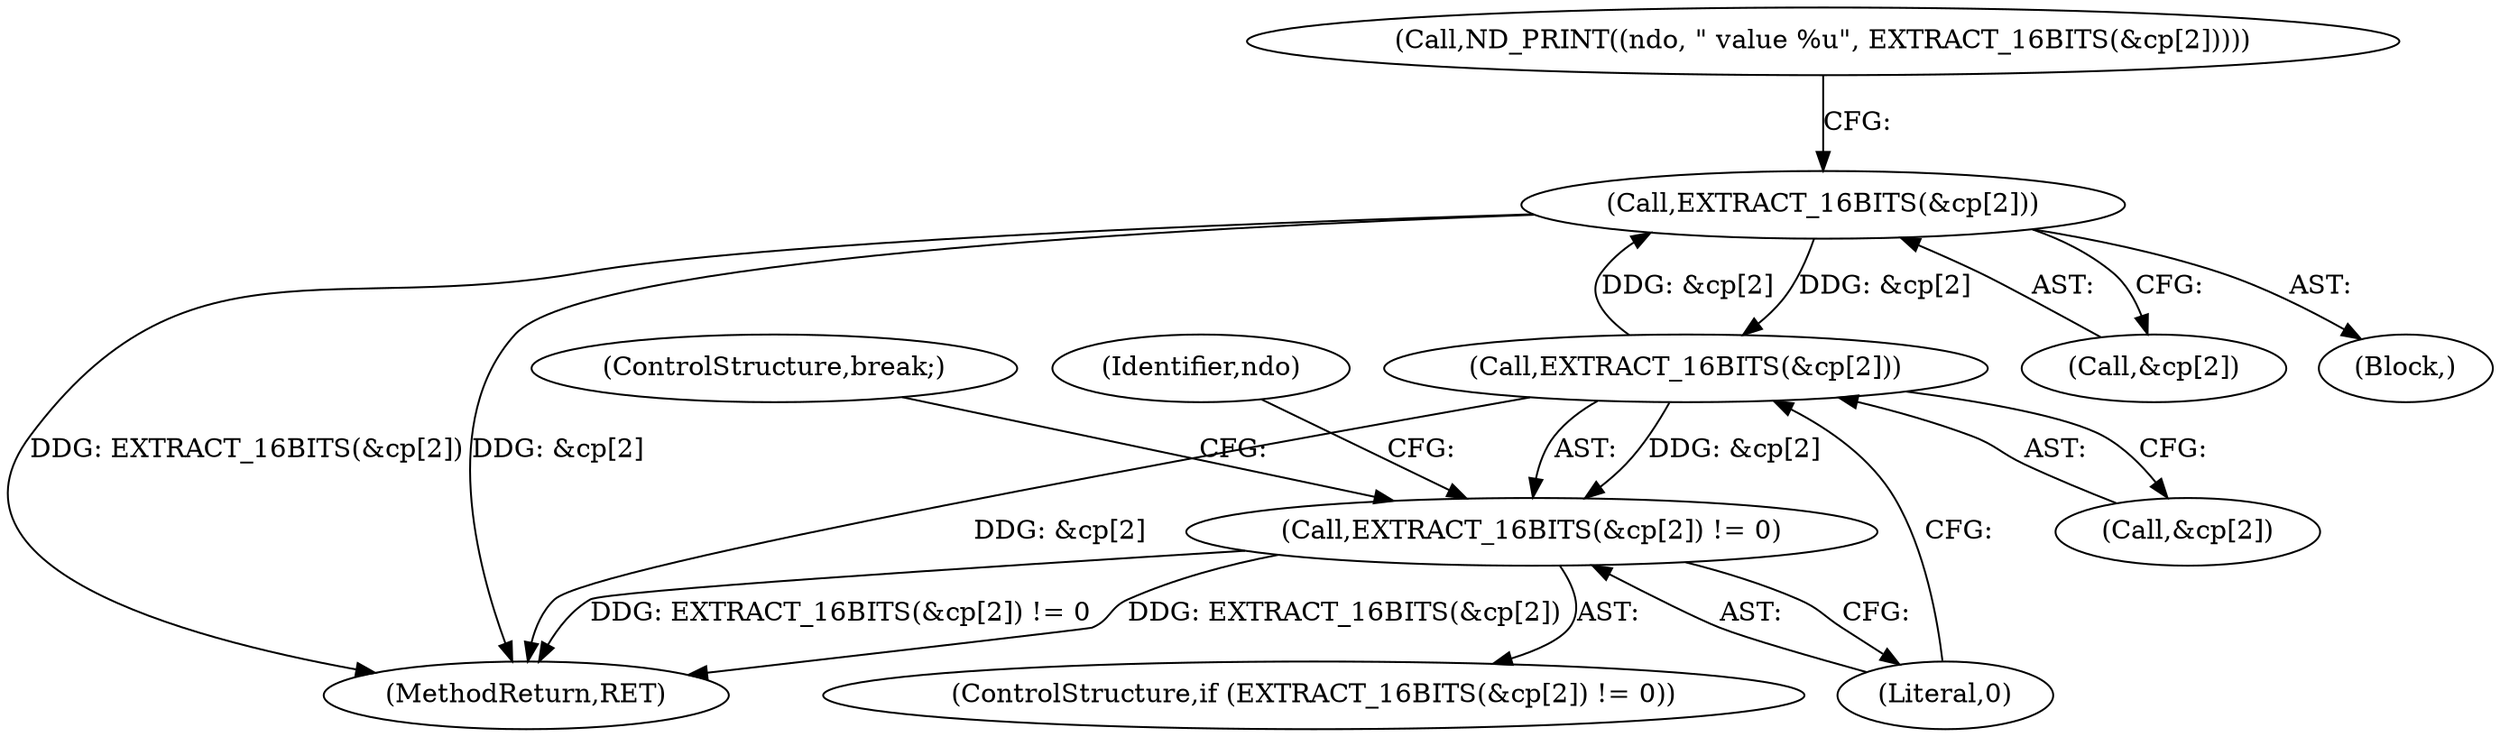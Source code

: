 digraph "0_tcpdump_eee0b04bcfdae319c242b0b8fc3d07029ee65b8c@array" {
"1000254" [label="(Call,EXTRACT_16BITS(&cp[2]))"];
"1000243" [label="(Call,EXTRACT_16BITS(&cp[2]))"];
"1000254" [label="(Call,EXTRACT_16BITS(&cp[2]))"];
"1000242" [label="(Call,EXTRACT_16BITS(&cp[2]) != 0)"];
"1000272" [label="(MethodReturn,RET)"];
"1000249" [label="(Call,ND_PRINT((ndo, \" value %u\", EXTRACT_16BITS(&cp[2]))))"];
"1000242" [label="(Call,EXTRACT_16BITS(&cp[2]) != 0)"];
"1000248" [label="(Literal,0)"];
"1000241" [label="(ControlStructure,if (EXTRACT_16BITS(&cp[2]) != 0))"];
"1000243" [label="(Call,EXTRACT_16BITS(&cp[2]))"];
"1000251" [label="(Identifier,ndo)"];
"1000255" [label="(Call,&cp[2])"];
"1000259" [label="(ControlStructure,break;)"];
"1000244" [label="(Call,&cp[2])"];
"1000252" [label="(Block,)"];
"1000254" [label="(Call,EXTRACT_16BITS(&cp[2]))"];
"1000254" -> "1000252"  [label="AST: "];
"1000254" -> "1000255"  [label="CFG: "];
"1000255" -> "1000254"  [label="AST: "];
"1000249" -> "1000254"  [label="CFG: "];
"1000254" -> "1000272"  [label="DDG: &cp[2]"];
"1000254" -> "1000272"  [label="DDG: EXTRACT_16BITS(&cp[2])"];
"1000254" -> "1000243"  [label="DDG: &cp[2]"];
"1000243" -> "1000254"  [label="DDG: &cp[2]"];
"1000243" -> "1000242"  [label="AST: "];
"1000243" -> "1000244"  [label="CFG: "];
"1000244" -> "1000243"  [label="AST: "];
"1000248" -> "1000243"  [label="CFG: "];
"1000243" -> "1000272"  [label="DDG: &cp[2]"];
"1000243" -> "1000242"  [label="DDG: &cp[2]"];
"1000242" -> "1000241"  [label="AST: "];
"1000242" -> "1000248"  [label="CFG: "];
"1000248" -> "1000242"  [label="AST: "];
"1000251" -> "1000242"  [label="CFG: "];
"1000259" -> "1000242"  [label="CFG: "];
"1000242" -> "1000272"  [label="DDG: EXTRACT_16BITS(&cp[2]) != 0"];
"1000242" -> "1000272"  [label="DDG: EXTRACT_16BITS(&cp[2])"];
}

